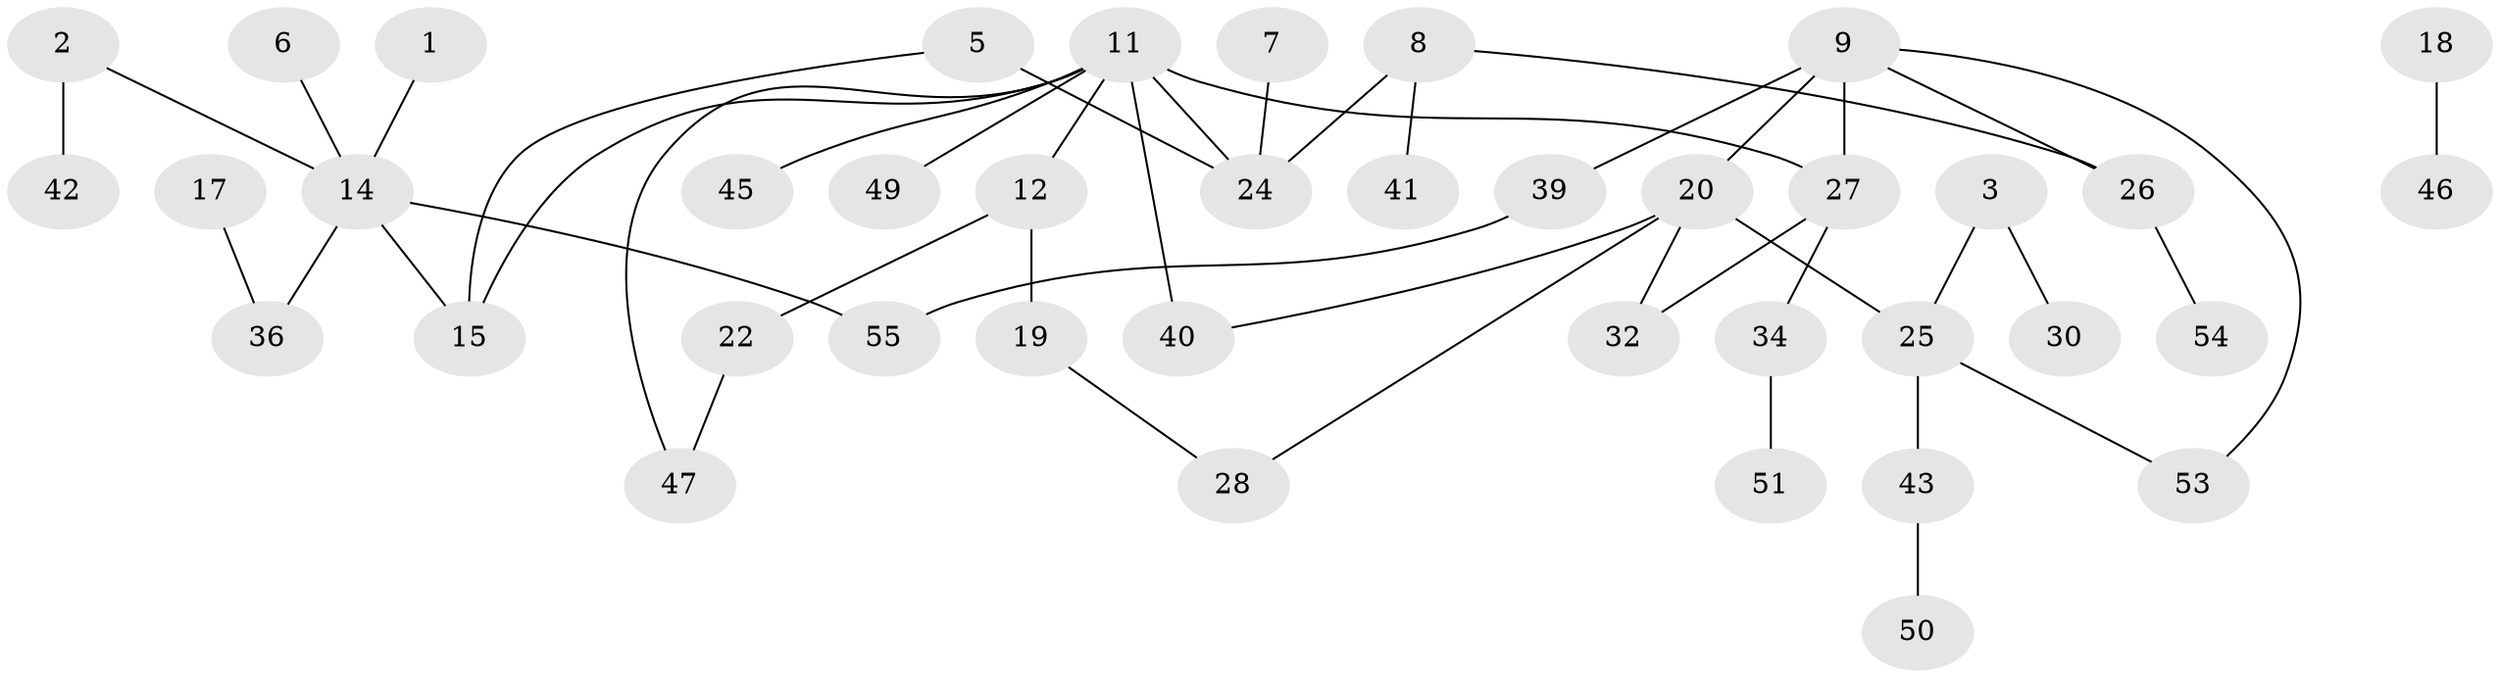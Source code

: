 // original degree distribution, {1: 0.30985915492957744, 5: 0.035211267605633804, 2: 0.30985915492957744, 0: 0.1056338028169014, 3: 0.19014084507042253, 4: 0.04225352112676056, 6: 0.007042253521126761}
// Generated by graph-tools (version 1.1) at 2025/48/03/04/25 22:48:00]
// undirected, 40 vertices, 46 edges
graph export_dot {
  node [color=gray90,style=filled];
  1;
  2;
  3;
  5;
  6;
  7;
  8;
  9;
  11;
  12;
  14;
  15;
  17;
  18;
  19;
  20;
  22;
  24;
  25;
  26;
  27;
  28;
  30;
  32;
  34;
  36;
  39;
  40;
  41;
  42;
  43;
  45;
  46;
  47;
  49;
  50;
  51;
  53;
  54;
  55;
  1 -- 14 [weight=1.0];
  2 -- 14 [weight=1.0];
  2 -- 42 [weight=2.0];
  3 -- 25 [weight=1.0];
  3 -- 30 [weight=1.0];
  5 -- 15 [weight=1.0];
  5 -- 24 [weight=2.0];
  6 -- 14 [weight=1.0];
  7 -- 24 [weight=1.0];
  8 -- 24 [weight=1.0];
  8 -- 26 [weight=1.0];
  8 -- 41 [weight=1.0];
  9 -- 20 [weight=1.0];
  9 -- 26 [weight=1.0];
  9 -- 27 [weight=1.0];
  9 -- 39 [weight=1.0];
  9 -- 53 [weight=1.0];
  11 -- 12 [weight=1.0];
  11 -- 15 [weight=1.0];
  11 -- 24 [weight=3.0];
  11 -- 27 [weight=1.0];
  11 -- 40 [weight=2.0];
  11 -- 45 [weight=1.0];
  11 -- 47 [weight=1.0];
  11 -- 49 [weight=1.0];
  12 -- 19 [weight=1.0];
  12 -- 22 [weight=1.0];
  14 -- 15 [weight=1.0];
  14 -- 36 [weight=1.0];
  14 -- 55 [weight=2.0];
  17 -- 36 [weight=1.0];
  18 -- 46 [weight=1.0];
  19 -- 28 [weight=1.0];
  20 -- 25 [weight=1.0];
  20 -- 28 [weight=1.0];
  20 -- 32 [weight=1.0];
  20 -- 40 [weight=1.0];
  22 -- 47 [weight=1.0];
  25 -- 43 [weight=1.0];
  25 -- 53 [weight=1.0];
  26 -- 54 [weight=1.0];
  27 -- 32 [weight=1.0];
  27 -- 34 [weight=1.0];
  34 -- 51 [weight=1.0];
  39 -- 55 [weight=1.0];
  43 -- 50 [weight=1.0];
}
